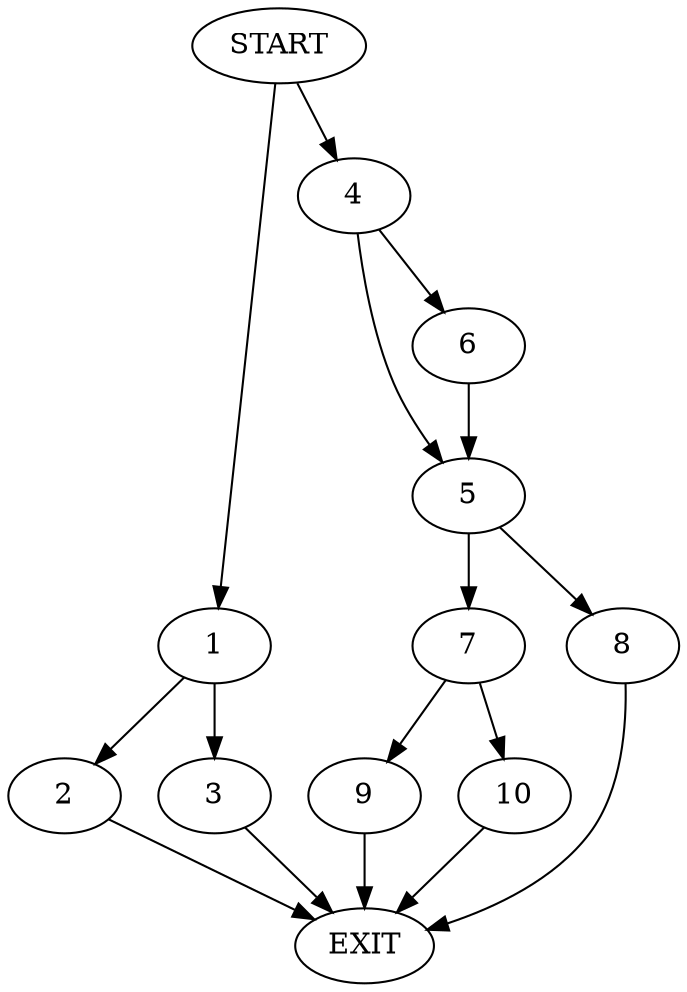 digraph {
0 [label="START"]
11 [label="EXIT"]
0 -> 1
1 -> 2
1 -> 3
3 -> 11
2 -> 11
0 -> 4
4 -> 5
4 -> 6
5 -> 7
5 -> 8
6 -> 5
8 -> 11
7 -> 9
7 -> 10
9 -> 11
10 -> 11
}
